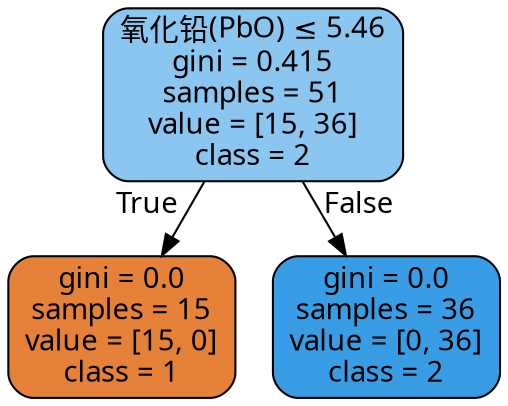 digraph Tree {
node [shape=box, style="filled, rounded", color="black", fontname="SimHei"] ;
edge [fontname="SimHei"] ;
0 [label=<氧化铅(PbO) &le; 5.46<br/>gini = 0.415<br/>samples = 51<br/>value = [15, 36]<br/>class = 2>, fillcolor="#8bc6f0"] ;
1 [label=<gini = 0.0<br/>samples = 15<br/>value = [15, 0]<br/>class = 1>, fillcolor="#e58139"] ;
0 -> 1 [labeldistance=2.5, labelangle=45, headlabel="True"] ;
2 [label=<gini = 0.0<br/>samples = 36<br/>value = [0, 36]<br/>class = 2>, fillcolor="#399de5"] ;
0 -> 2 [labeldistance=2.5, labelangle=-45, headlabel="False"] ;
}